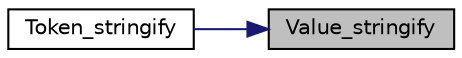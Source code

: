 digraph "Value_stringify"
{
 // LATEX_PDF_SIZE
  bgcolor="transparent";
  edge [fontname="Helvetica",fontsize="10",labelfontname="Helvetica",labelfontsize="10"];
  node [fontname="Helvetica",fontsize="10",shape=record];
  rankdir="RL";
  Node1 [label="Value_stringify",height=0.2,width=0.4,color="black", fillcolor="grey75", style="filled", fontcolor="black",tooltip="Stringify token's value."];
  Node1 -> Node2 [dir="back",color="midnightblue",fontsize="10",style="solid",fontname="Helvetica"];
  Node2 [label="Token_stringify",height=0.2,width=0.4,color="black",URL="$dd/da6/group__lexer.html#ga805e335c5a01324ab671ea2dbb03fd2f",tooltip="Stringify token with all it's fields."];
}
